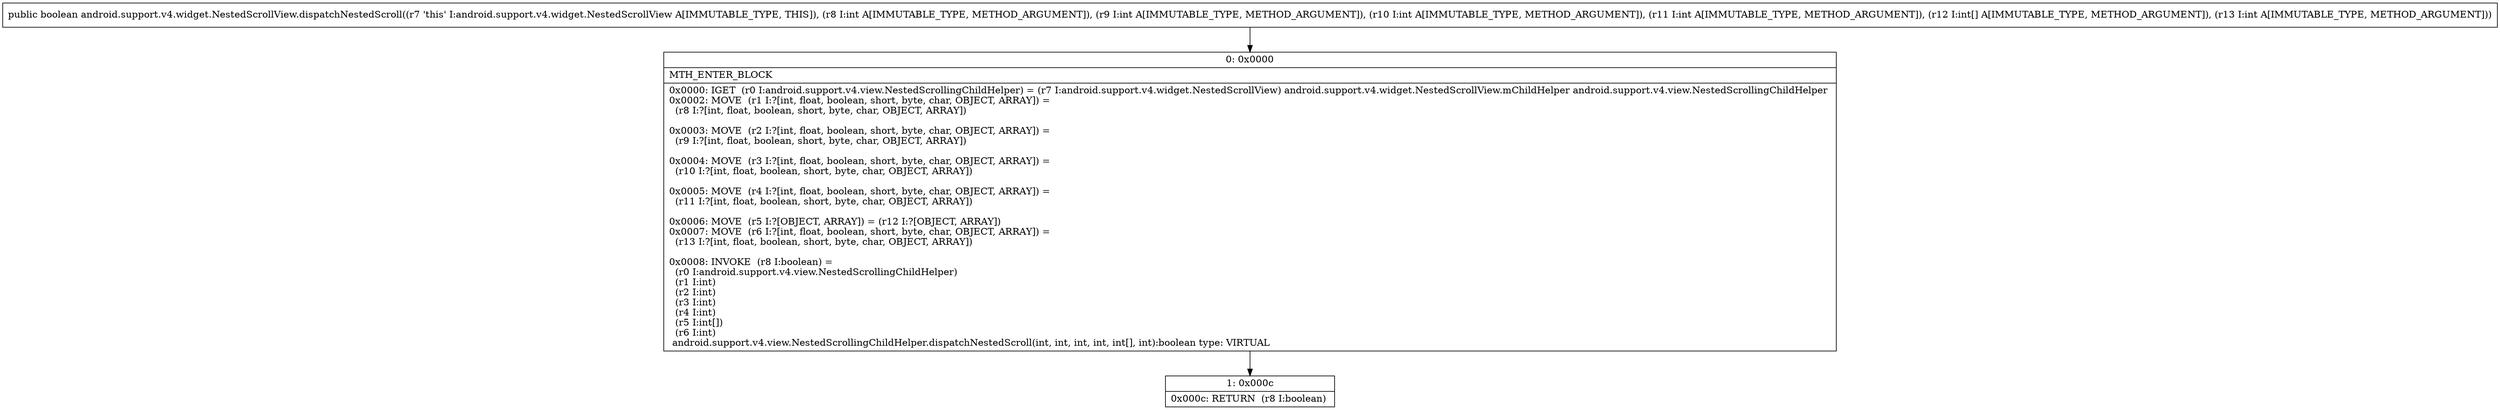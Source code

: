 digraph "CFG forandroid.support.v4.widget.NestedScrollView.dispatchNestedScroll(IIII[II)Z" {
Node_0 [shape=record,label="{0\:\ 0x0000|MTH_ENTER_BLOCK\l|0x0000: IGET  (r0 I:android.support.v4.view.NestedScrollingChildHelper) = (r7 I:android.support.v4.widget.NestedScrollView) android.support.v4.widget.NestedScrollView.mChildHelper android.support.v4.view.NestedScrollingChildHelper \l0x0002: MOVE  (r1 I:?[int, float, boolean, short, byte, char, OBJECT, ARRAY]) = \l  (r8 I:?[int, float, boolean, short, byte, char, OBJECT, ARRAY])\l \l0x0003: MOVE  (r2 I:?[int, float, boolean, short, byte, char, OBJECT, ARRAY]) = \l  (r9 I:?[int, float, boolean, short, byte, char, OBJECT, ARRAY])\l \l0x0004: MOVE  (r3 I:?[int, float, boolean, short, byte, char, OBJECT, ARRAY]) = \l  (r10 I:?[int, float, boolean, short, byte, char, OBJECT, ARRAY])\l \l0x0005: MOVE  (r4 I:?[int, float, boolean, short, byte, char, OBJECT, ARRAY]) = \l  (r11 I:?[int, float, boolean, short, byte, char, OBJECT, ARRAY])\l \l0x0006: MOVE  (r5 I:?[OBJECT, ARRAY]) = (r12 I:?[OBJECT, ARRAY]) \l0x0007: MOVE  (r6 I:?[int, float, boolean, short, byte, char, OBJECT, ARRAY]) = \l  (r13 I:?[int, float, boolean, short, byte, char, OBJECT, ARRAY])\l \l0x0008: INVOKE  (r8 I:boolean) = \l  (r0 I:android.support.v4.view.NestedScrollingChildHelper)\l  (r1 I:int)\l  (r2 I:int)\l  (r3 I:int)\l  (r4 I:int)\l  (r5 I:int[])\l  (r6 I:int)\l android.support.v4.view.NestedScrollingChildHelper.dispatchNestedScroll(int, int, int, int, int[], int):boolean type: VIRTUAL \l}"];
Node_1 [shape=record,label="{1\:\ 0x000c|0x000c: RETURN  (r8 I:boolean) \l}"];
MethodNode[shape=record,label="{public boolean android.support.v4.widget.NestedScrollView.dispatchNestedScroll((r7 'this' I:android.support.v4.widget.NestedScrollView A[IMMUTABLE_TYPE, THIS]), (r8 I:int A[IMMUTABLE_TYPE, METHOD_ARGUMENT]), (r9 I:int A[IMMUTABLE_TYPE, METHOD_ARGUMENT]), (r10 I:int A[IMMUTABLE_TYPE, METHOD_ARGUMENT]), (r11 I:int A[IMMUTABLE_TYPE, METHOD_ARGUMENT]), (r12 I:int[] A[IMMUTABLE_TYPE, METHOD_ARGUMENT]), (r13 I:int A[IMMUTABLE_TYPE, METHOD_ARGUMENT])) }"];
MethodNode -> Node_0;
Node_0 -> Node_1;
}

